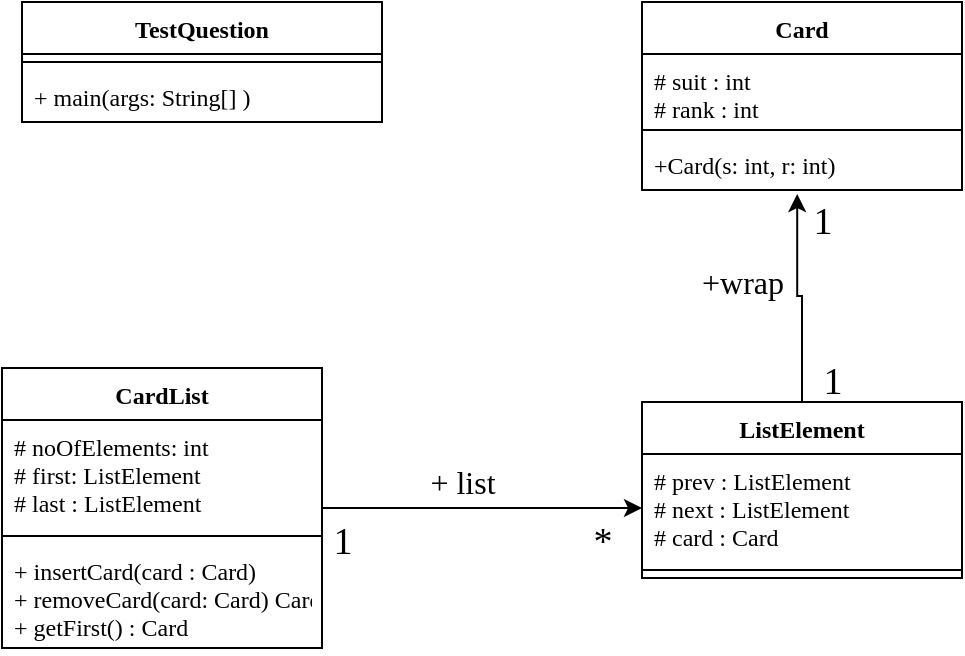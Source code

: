 <mxfile version="13.10.1" type="github">
  <diagram name="Page-1" id="e56a1550-8fbb-45ad-956c-1786394a9013">
    <mxGraphModel dx="1038" dy="529" grid="1" gridSize="10" guides="1" tooltips="1" connect="1" arrows="1" fold="1" page="1" pageScale="1" pageWidth="1100" pageHeight="850" background="#ffffff" math="0" shadow="0">
      <root>
        <mxCell id="0" />
        <mxCell id="1" parent="0" />
        <mxCell id="IH3QvxDDzBxGh7B5uFt7-1" value="TestQuestion" style="swimlane;fontStyle=1;align=center;verticalAlign=top;childLayout=stackLayout;horizontal=1;startSize=26;horizontalStack=0;resizeParent=1;resizeParentMax=0;resizeLast=0;collapsible=1;marginBottom=0;fontFamily=Lucida Console;" vertex="1" parent="1">
          <mxGeometry x="280" y="130" width="180" height="60" as="geometry" />
        </mxCell>
        <mxCell id="IH3QvxDDzBxGh7B5uFt7-3" value="" style="line;strokeWidth=1;fillColor=none;align=left;verticalAlign=middle;spacingTop=-1;spacingLeft=3;spacingRight=3;rotatable=0;labelPosition=right;points=[];portConstraint=eastwest;fontFamily=Lucida Console;" vertex="1" parent="IH3QvxDDzBxGh7B5uFt7-1">
          <mxGeometry y="26" width="180" height="8" as="geometry" />
        </mxCell>
        <mxCell id="IH3QvxDDzBxGh7B5uFt7-4" value="+ main(args: String[] )" style="text;strokeColor=none;fillColor=none;align=left;verticalAlign=top;spacingLeft=4;spacingRight=4;overflow=hidden;rotatable=0;points=[[0,0.5],[1,0.5]];portConstraint=eastwest;fontFamily=Lucida Console;" vertex="1" parent="IH3QvxDDzBxGh7B5uFt7-1">
          <mxGeometry y="34" width="180" height="26" as="geometry" />
        </mxCell>
        <mxCell id="IH3QvxDDzBxGh7B5uFt7-5" value="Card" style="swimlane;fontStyle=1;align=center;verticalAlign=top;childLayout=stackLayout;horizontal=1;startSize=26;horizontalStack=0;resizeParent=1;resizeParentMax=0;resizeLast=0;collapsible=1;marginBottom=0;fontFamily=Lucida Console;" vertex="1" parent="1">
          <mxGeometry x="590" y="130" width="160" height="94" as="geometry" />
        </mxCell>
        <mxCell id="IH3QvxDDzBxGh7B5uFt7-6" value="# suit : int&#xa;# rank : int" style="text;strokeColor=none;fillColor=none;align=left;verticalAlign=top;spacingLeft=4;spacingRight=4;overflow=hidden;rotatable=0;points=[[0,0.5],[1,0.5]];portConstraint=eastwest;fontFamily=Lucida Console;" vertex="1" parent="IH3QvxDDzBxGh7B5uFt7-5">
          <mxGeometry y="26" width="160" height="34" as="geometry" />
        </mxCell>
        <mxCell id="IH3QvxDDzBxGh7B5uFt7-7" value="" style="line;strokeWidth=1;fillColor=none;align=left;verticalAlign=middle;spacingTop=-1;spacingLeft=3;spacingRight=3;rotatable=0;labelPosition=right;points=[];portConstraint=eastwest;fontFamily=Lucida Console;" vertex="1" parent="IH3QvxDDzBxGh7B5uFt7-5">
          <mxGeometry y="60" width="160" height="8" as="geometry" />
        </mxCell>
        <mxCell id="IH3QvxDDzBxGh7B5uFt7-8" value="+Card(s: int, r: int)" style="text;strokeColor=none;fillColor=none;align=left;verticalAlign=top;spacingLeft=4;spacingRight=4;overflow=hidden;rotatable=0;points=[[0,0.5],[1,0.5]];portConstraint=eastwest;fontFamily=Lucida Console;" vertex="1" parent="IH3QvxDDzBxGh7B5uFt7-5">
          <mxGeometry y="68" width="160" height="26" as="geometry" />
        </mxCell>
        <mxCell id="IH3QvxDDzBxGh7B5uFt7-18" style="edgeStyle=orthogonalEdgeStyle;rounded=0;orthogonalLoop=1;jettySize=auto;html=1;entryX=0.485;entryY=1.077;entryDx=0;entryDy=0;entryPerimeter=0;fontFamily=Lucida Console;" edge="1" parent="1" source="IH3QvxDDzBxGh7B5uFt7-9" target="IH3QvxDDzBxGh7B5uFt7-8">
          <mxGeometry relative="1" as="geometry">
            <mxPoint x="660" y="230" as="targetPoint" />
            <Array as="points">
              <mxPoint x="670" y="277" />
              <mxPoint x="668" y="277" />
            </Array>
          </mxGeometry>
        </mxCell>
        <mxCell id="IH3QvxDDzBxGh7B5uFt7-9" value="ListElement" style="swimlane;fontStyle=1;align=center;verticalAlign=top;childLayout=stackLayout;horizontal=1;startSize=26;horizontalStack=0;resizeParent=1;resizeParentMax=0;resizeLast=0;collapsible=1;marginBottom=0;fontFamily=Lucida Console;" vertex="1" parent="1">
          <mxGeometry x="590" y="330" width="160" height="88" as="geometry" />
        </mxCell>
        <mxCell id="IH3QvxDDzBxGh7B5uFt7-10" value="# prev : ListElement&#xa;# next : ListElement&#xa;# card : Card" style="text;strokeColor=none;fillColor=none;align=left;verticalAlign=top;spacingLeft=4;spacingRight=4;overflow=hidden;rotatable=0;points=[[0,0.5],[1,0.5]];portConstraint=eastwest;fontFamily=Lucida Console;" vertex="1" parent="IH3QvxDDzBxGh7B5uFt7-9">
          <mxGeometry y="26" width="160" height="54" as="geometry" />
        </mxCell>
        <mxCell id="IH3QvxDDzBxGh7B5uFt7-11" value="" style="line;strokeWidth=1;fillColor=none;align=left;verticalAlign=middle;spacingTop=-1;spacingLeft=3;spacingRight=3;rotatable=0;labelPosition=right;points=[];portConstraint=eastwest;fontFamily=Lucida Console;" vertex="1" parent="IH3QvxDDzBxGh7B5uFt7-9">
          <mxGeometry y="80" width="160" height="8" as="geometry" />
        </mxCell>
        <mxCell id="IH3QvxDDzBxGh7B5uFt7-17" style="edgeStyle=orthogonalEdgeStyle;rounded=0;orthogonalLoop=1;jettySize=auto;html=1;entryX=0;entryY=0.5;entryDx=0;entryDy=0;fontFamily=Lucida Console;" edge="1" parent="1" source="IH3QvxDDzBxGh7B5uFt7-13" target="IH3QvxDDzBxGh7B5uFt7-10">
          <mxGeometry relative="1" as="geometry" />
        </mxCell>
        <mxCell id="IH3QvxDDzBxGh7B5uFt7-13" value="CardList" style="swimlane;fontStyle=1;align=center;verticalAlign=top;childLayout=stackLayout;horizontal=1;startSize=26;horizontalStack=0;resizeParent=1;resizeParentMax=0;resizeLast=0;collapsible=1;marginBottom=0;fontFamily=Lucida Console;" vertex="1" parent="1">
          <mxGeometry x="270" y="313" width="160" height="140" as="geometry" />
        </mxCell>
        <mxCell id="IH3QvxDDzBxGh7B5uFt7-14" value="# noOfElements: int&#xa;# first: ListElement&#xa;# last : ListElement&#xa;" style="text;strokeColor=none;fillColor=none;align=left;verticalAlign=top;spacingLeft=4;spacingRight=4;overflow=hidden;rotatable=0;points=[[0,0.5],[1,0.5]];portConstraint=eastwest;fontFamily=Lucida Console;" vertex="1" parent="IH3QvxDDzBxGh7B5uFt7-13">
          <mxGeometry y="26" width="160" height="54" as="geometry" />
        </mxCell>
        <mxCell id="IH3QvxDDzBxGh7B5uFt7-15" value="" style="line;strokeWidth=1;fillColor=none;align=left;verticalAlign=middle;spacingTop=-1;spacingLeft=3;spacingRight=3;rotatable=0;labelPosition=right;points=[];portConstraint=eastwest;fontFamily=Lucida Console;" vertex="1" parent="IH3QvxDDzBxGh7B5uFt7-13">
          <mxGeometry y="80" width="160" height="8" as="geometry" />
        </mxCell>
        <mxCell id="IH3QvxDDzBxGh7B5uFt7-16" value="+ insertCard(card : Card)&#xa;+ removeCard(card: Card) Card&#xa;+ getFirst() : Card" style="text;strokeColor=none;fillColor=none;align=left;verticalAlign=top;spacingLeft=4;spacingRight=4;overflow=hidden;rotatable=0;points=[[0,0.5],[1,0.5]];portConstraint=eastwest;fontFamily=Lucida Console;" vertex="1" parent="IH3QvxDDzBxGh7B5uFt7-13">
          <mxGeometry y="88" width="160" height="52" as="geometry" />
        </mxCell>
        <mxCell id="IH3QvxDDzBxGh7B5uFt7-19" value="&lt;font style=&quot;font-size: 19px&quot;&gt;1&lt;/font&gt;" style="text;html=1;align=center;verticalAlign=middle;resizable=0;points=[];autosize=1;fontFamily=Lucida Console;" vertex="1" parent="1">
          <mxGeometry x="425" y="390" width="30" height="20" as="geometry" />
        </mxCell>
        <mxCell id="IH3QvxDDzBxGh7B5uFt7-20" value="&lt;font style=&quot;font-size: 19px&quot;&gt;*&lt;/font&gt;" style="text;html=1;align=center;verticalAlign=middle;resizable=0;points=[];autosize=1;fontFamily=Lucida Console;" vertex="1" parent="1">
          <mxGeometry x="555" y="390" width="30" height="20" as="geometry" />
        </mxCell>
        <mxCell id="IH3QvxDDzBxGh7B5uFt7-21" value="&lt;font style=&quot;font-size: 19px&quot;&gt;1&lt;/font&gt;" style="text;html=1;align=center;verticalAlign=middle;resizable=0;points=[];autosize=1;fontFamily=Lucida Console;" vertex="1" parent="1">
          <mxGeometry x="670" y="310" width="30" height="20" as="geometry" />
        </mxCell>
        <mxCell id="IH3QvxDDzBxGh7B5uFt7-22" value="&lt;font style=&quot;font-size: 19px&quot;&gt;1&lt;/font&gt;" style="text;html=1;align=center;verticalAlign=middle;resizable=0;points=[];autosize=1;fontFamily=Lucida Console;" vertex="1" parent="1">
          <mxGeometry x="665" y="230" width="30" height="20" as="geometry" />
        </mxCell>
        <mxCell id="IH3QvxDDzBxGh7B5uFt7-23" value="&lt;font style=&quot;font-size: 16px&quot;&gt;+wrap&lt;/font&gt;" style="text;html=1;align=center;verticalAlign=middle;resizable=0;points=[];autosize=1;fontFamily=Lucida Console;" vertex="1" parent="1">
          <mxGeometry x="610" y="260" width="60" height="20" as="geometry" />
        </mxCell>
        <mxCell id="IH3QvxDDzBxGh7B5uFt7-24" value="&lt;font style=&quot;font-size: 16px&quot;&gt;+ list&lt;/font&gt;" style="text;html=1;align=center;verticalAlign=middle;resizable=0;points=[];autosize=1;fontFamily=Lucida Console;" vertex="1" parent="1">
          <mxGeometry x="465" y="360" width="70" height="20" as="geometry" />
        </mxCell>
      </root>
    </mxGraphModel>
  </diagram>
</mxfile>
